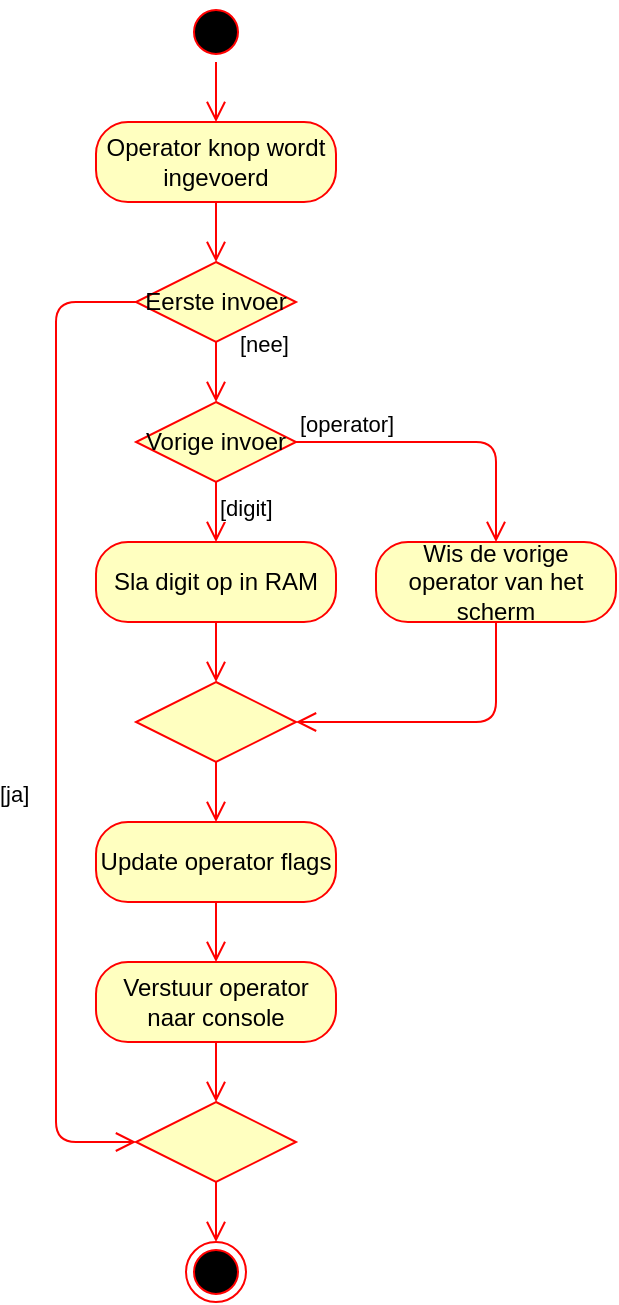 <mxfile version="13.0.1" type="device"><diagram id="uxmABQ7PX3pBPnFuxxwn" name="Page-1"><mxGraphModel dx="1278" dy="508" grid="1" gridSize="10" guides="1" tooltips="1" connect="1" arrows="1" fold="1" page="1" pageScale="1" pageWidth="827" pageHeight="1169" math="0" shadow="0"><root><mxCell id="0"/><mxCell id="1" parent="0"/><mxCell id="xmzqYRhSEihlK-d5sBhp-1" value="" style="ellipse;html=1;shape=startState;fillColor=#000000;strokeColor=#ff0000;" vertex="1" parent="1"><mxGeometry x="385" y="100" width="30" height="30" as="geometry"/></mxCell><mxCell id="xmzqYRhSEihlK-d5sBhp-2" value="" style="edgeStyle=orthogonalEdgeStyle;html=1;verticalAlign=bottom;endArrow=open;endSize=8;strokeColor=#ff0000;entryX=0.5;entryY=0;entryDx=0;entryDy=0;" edge="1" source="xmzqYRhSEihlK-d5sBhp-1" parent="1" target="xmzqYRhSEihlK-d5sBhp-3"><mxGeometry relative="1" as="geometry"><mxPoint x="400" y="160" as="targetPoint"/></mxGeometry></mxCell><mxCell id="xmzqYRhSEihlK-d5sBhp-3" value="Operator knop wordt ingevoerd" style="rounded=1;whiteSpace=wrap;html=1;arcSize=40;fontColor=#000000;fillColor=#ffffc0;strokeColor=#ff0000;" vertex="1" parent="1"><mxGeometry x="340" y="160" width="120" height="40" as="geometry"/></mxCell><mxCell id="xmzqYRhSEihlK-d5sBhp-4" value="" style="edgeStyle=orthogonalEdgeStyle;html=1;verticalAlign=bottom;endArrow=open;endSize=8;strokeColor=#ff0000;" edge="1" source="xmzqYRhSEihlK-d5sBhp-3" parent="1"><mxGeometry relative="1" as="geometry"><mxPoint x="400" y="230" as="targetPoint"/></mxGeometry></mxCell><mxCell id="xmzqYRhSEihlK-d5sBhp-5" value="Update operator flags" style="rounded=1;whiteSpace=wrap;html=1;arcSize=40;fontColor=#000000;fillColor=#ffffc0;strokeColor=#ff0000;" vertex="1" parent="1"><mxGeometry x="340" y="510" width="120" height="40" as="geometry"/></mxCell><mxCell id="xmzqYRhSEihlK-d5sBhp-6" value="" style="edgeStyle=orthogonalEdgeStyle;html=1;verticalAlign=bottom;endArrow=open;endSize=8;strokeColor=#ff0000;" edge="1" source="xmzqYRhSEihlK-d5sBhp-5" parent="1"><mxGeometry relative="1" as="geometry"><mxPoint x="400" y="580" as="targetPoint"/></mxGeometry></mxCell><mxCell id="xmzqYRhSEihlK-d5sBhp-7" value="Eerste invoer" style="rhombus;whiteSpace=wrap;html=1;fillColor=#ffffc0;strokeColor=#ff0000;" vertex="1" parent="1"><mxGeometry x="360" y="230" width="80" height="40" as="geometry"/></mxCell><mxCell id="xmzqYRhSEihlK-d5sBhp-8" value="[nee]" style="edgeStyle=orthogonalEdgeStyle;html=1;align=left;verticalAlign=bottom;endArrow=open;endSize=8;strokeColor=#ff0000;" edge="1" source="xmzqYRhSEihlK-d5sBhp-7" parent="1"><mxGeometry x="-0.333" y="10" relative="1" as="geometry"><mxPoint x="400" y="300" as="targetPoint"/><mxPoint as="offset"/></mxGeometry></mxCell><mxCell id="xmzqYRhSEihlK-d5sBhp-9" value="[ja]" style="edgeStyle=orthogonalEdgeStyle;html=1;align=left;verticalAlign=top;endArrow=open;endSize=8;strokeColor=#ff0000;entryX=0;entryY=0.5;entryDx=0;entryDy=0;" edge="1" source="xmzqYRhSEihlK-d5sBhp-7" parent="1" target="xmzqYRhSEihlK-d5sBhp-18"><mxGeometry x="0.091" y="-30" relative="1" as="geometry"><mxPoint x="290" y="290" as="targetPoint"/><Array as="points"><mxPoint x="320" y="250"/><mxPoint x="320" y="670"/></Array><mxPoint as="offset"/></mxGeometry></mxCell><mxCell id="xmzqYRhSEihlK-d5sBhp-10" value="Sla digit op in RAM" style="rounded=1;whiteSpace=wrap;html=1;arcSize=40;fontColor=#000000;fillColor=#ffffc0;strokeColor=#ff0000;" vertex="1" parent="1"><mxGeometry x="340" y="370" width="120" height="40" as="geometry"/></mxCell><mxCell id="xmzqYRhSEihlK-d5sBhp-11" value="" style="edgeStyle=orthogonalEdgeStyle;html=1;verticalAlign=bottom;endArrow=open;endSize=8;strokeColor=#ff0000;" edge="1" source="xmzqYRhSEihlK-d5sBhp-10" parent="1"><mxGeometry relative="1" as="geometry"><mxPoint x="400" y="440" as="targetPoint"/></mxGeometry></mxCell><mxCell id="xmzqYRhSEihlK-d5sBhp-12" value="Vorige invoer" style="rhombus;whiteSpace=wrap;html=1;fillColor=#ffffc0;strokeColor=#ff0000;" vertex="1" parent="1"><mxGeometry x="360" y="300" width="80" height="40" as="geometry"/></mxCell><mxCell id="xmzqYRhSEihlK-d5sBhp-13" value="[operator]" style="edgeStyle=orthogonalEdgeStyle;html=1;align=left;verticalAlign=bottom;endArrow=open;endSize=8;strokeColor=#ff0000;entryX=0.5;entryY=0;entryDx=0;entryDy=0;" edge="1" source="xmzqYRhSEihlK-d5sBhp-12" parent="1" target="xmzqYRhSEihlK-d5sBhp-21"><mxGeometry x="-1" relative="1" as="geometry"><mxPoint x="560" y="370" as="targetPoint"/><Array as="points"><mxPoint x="540" y="320"/></Array></mxGeometry></mxCell><mxCell id="xmzqYRhSEihlK-d5sBhp-14" value="[digit]" style="edgeStyle=orthogonalEdgeStyle;html=1;align=left;verticalAlign=top;endArrow=open;endSize=8;strokeColor=#ff0000;" edge="1" source="xmzqYRhSEihlK-d5sBhp-12" parent="1"><mxGeometry x="-1" relative="1" as="geometry"><mxPoint x="400" y="370" as="targetPoint"/><mxPoint as="offset"/></mxGeometry></mxCell><mxCell id="xmzqYRhSEihlK-d5sBhp-15" value="" style="rhombus;whiteSpace=wrap;html=1;fillColor=#ffffc0;strokeColor=#ff0000;" vertex="1" parent="1"><mxGeometry x="360" y="440" width="80" height="40" as="geometry"/></mxCell><mxCell id="xmzqYRhSEihlK-d5sBhp-17" value="" style="edgeStyle=orthogonalEdgeStyle;html=1;align=left;verticalAlign=top;endArrow=open;endSize=8;strokeColor=#ff0000;" edge="1" source="xmzqYRhSEihlK-d5sBhp-15" parent="1"><mxGeometry x="-1" relative="1" as="geometry"><mxPoint x="400" y="510" as="targetPoint"/></mxGeometry></mxCell><mxCell id="xmzqYRhSEihlK-d5sBhp-18" value="" style="rhombus;whiteSpace=wrap;html=1;fillColor=#ffffc0;strokeColor=#ff0000;" vertex="1" parent="1"><mxGeometry x="360" y="650" width="80" height="40" as="geometry"/></mxCell><mxCell id="xmzqYRhSEihlK-d5sBhp-20" value="" style="edgeStyle=orthogonalEdgeStyle;html=1;align=left;verticalAlign=top;endArrow=open;endSize=8;strokeColor=#ff0000;" edge="1" source="xmzqYRhSEihlK-d5sBhp-18" parent="1"><mxGeometry x="-1" relative="1" as="geometry"><mxPoint x="400" y="720" as="targetPoint"/></mxGeometry></mxCell><mxCell id="xmzqYRhSEihlK-d5sBhp-21" value="Wis de vorige operator van het scherm" style="rounded=1;whiteSpace=wrap;html=1;arcSize=40;fontColor=#000000;fillColor=#ffffc0;strokeColor=#ff0000;" vertex="1" parent="1"><mxGeometry x="480" y="370" width="120" height="40" as="geometry"/></mxCell><mxCell id="xmzqYRhSEihlK-d5sBhp-22" value="" style="edgeStyle=orthogonalEdgeStyle;html=1;verticalAlign=bottom;endArrow=open;endSize=8;strokeColor=#ff0000;entryX=1;entryY=0.5;entryDx=0;entryDy=0;" edge="1" source="xmzqYRhSEihlK-d5sBhp-21" parent="1" target="xmzqYRhSEihlK-d5sBhp-15"><mxGeometry relative="1" as="geometry"><mxPoint x="540" y="470" as="targetPoint"/><Array as="points"><mxPoint x="540" y="460"/></Array></mxGeometry></mxCell><mxCell id="xmzqYRhSEihlK-d5sBhp-23" value="Verstuur operator naar console" style="rounded=1;whiteSpace=wrap;html=1;arcSize=40;fontColor=#000000;fillColor=#ffffc0;strokeColor=#ff0000;" vertex="1" parent="1"><mxGeometry x="340" y="580" width="120" height="40" as="geometry"/></mxCell><mxCell id="xmzqYRhSEihlK-d5sBhp-24" value="" style="edgeStyle=orthogonalEdgeStyle;html=1;verticalAlign=bottom;endArrow=open;endSize=8;strokeColor=#ff0000;" edge="1" source="xmzqYRhSEihlK-d5sBhp-23" parent="1"><mxGeometry relative="1" as="geometry"><mxPoint x="400" y="650" as="targetPoint"/></mxGeometry></mxCell><mxCell id="xmzqYRhSEihlK-d5sBhp-25" value="" style="ellipse;html=1;shape=endState;fillColor=#000000;strokeColor=#ff0000;" vertex="1" parent="1"><mxGeometry x="385" y="720" width="30" height="30" as="geometry"/></mxCell></root></mxGraphModel></diagram></mxfile>